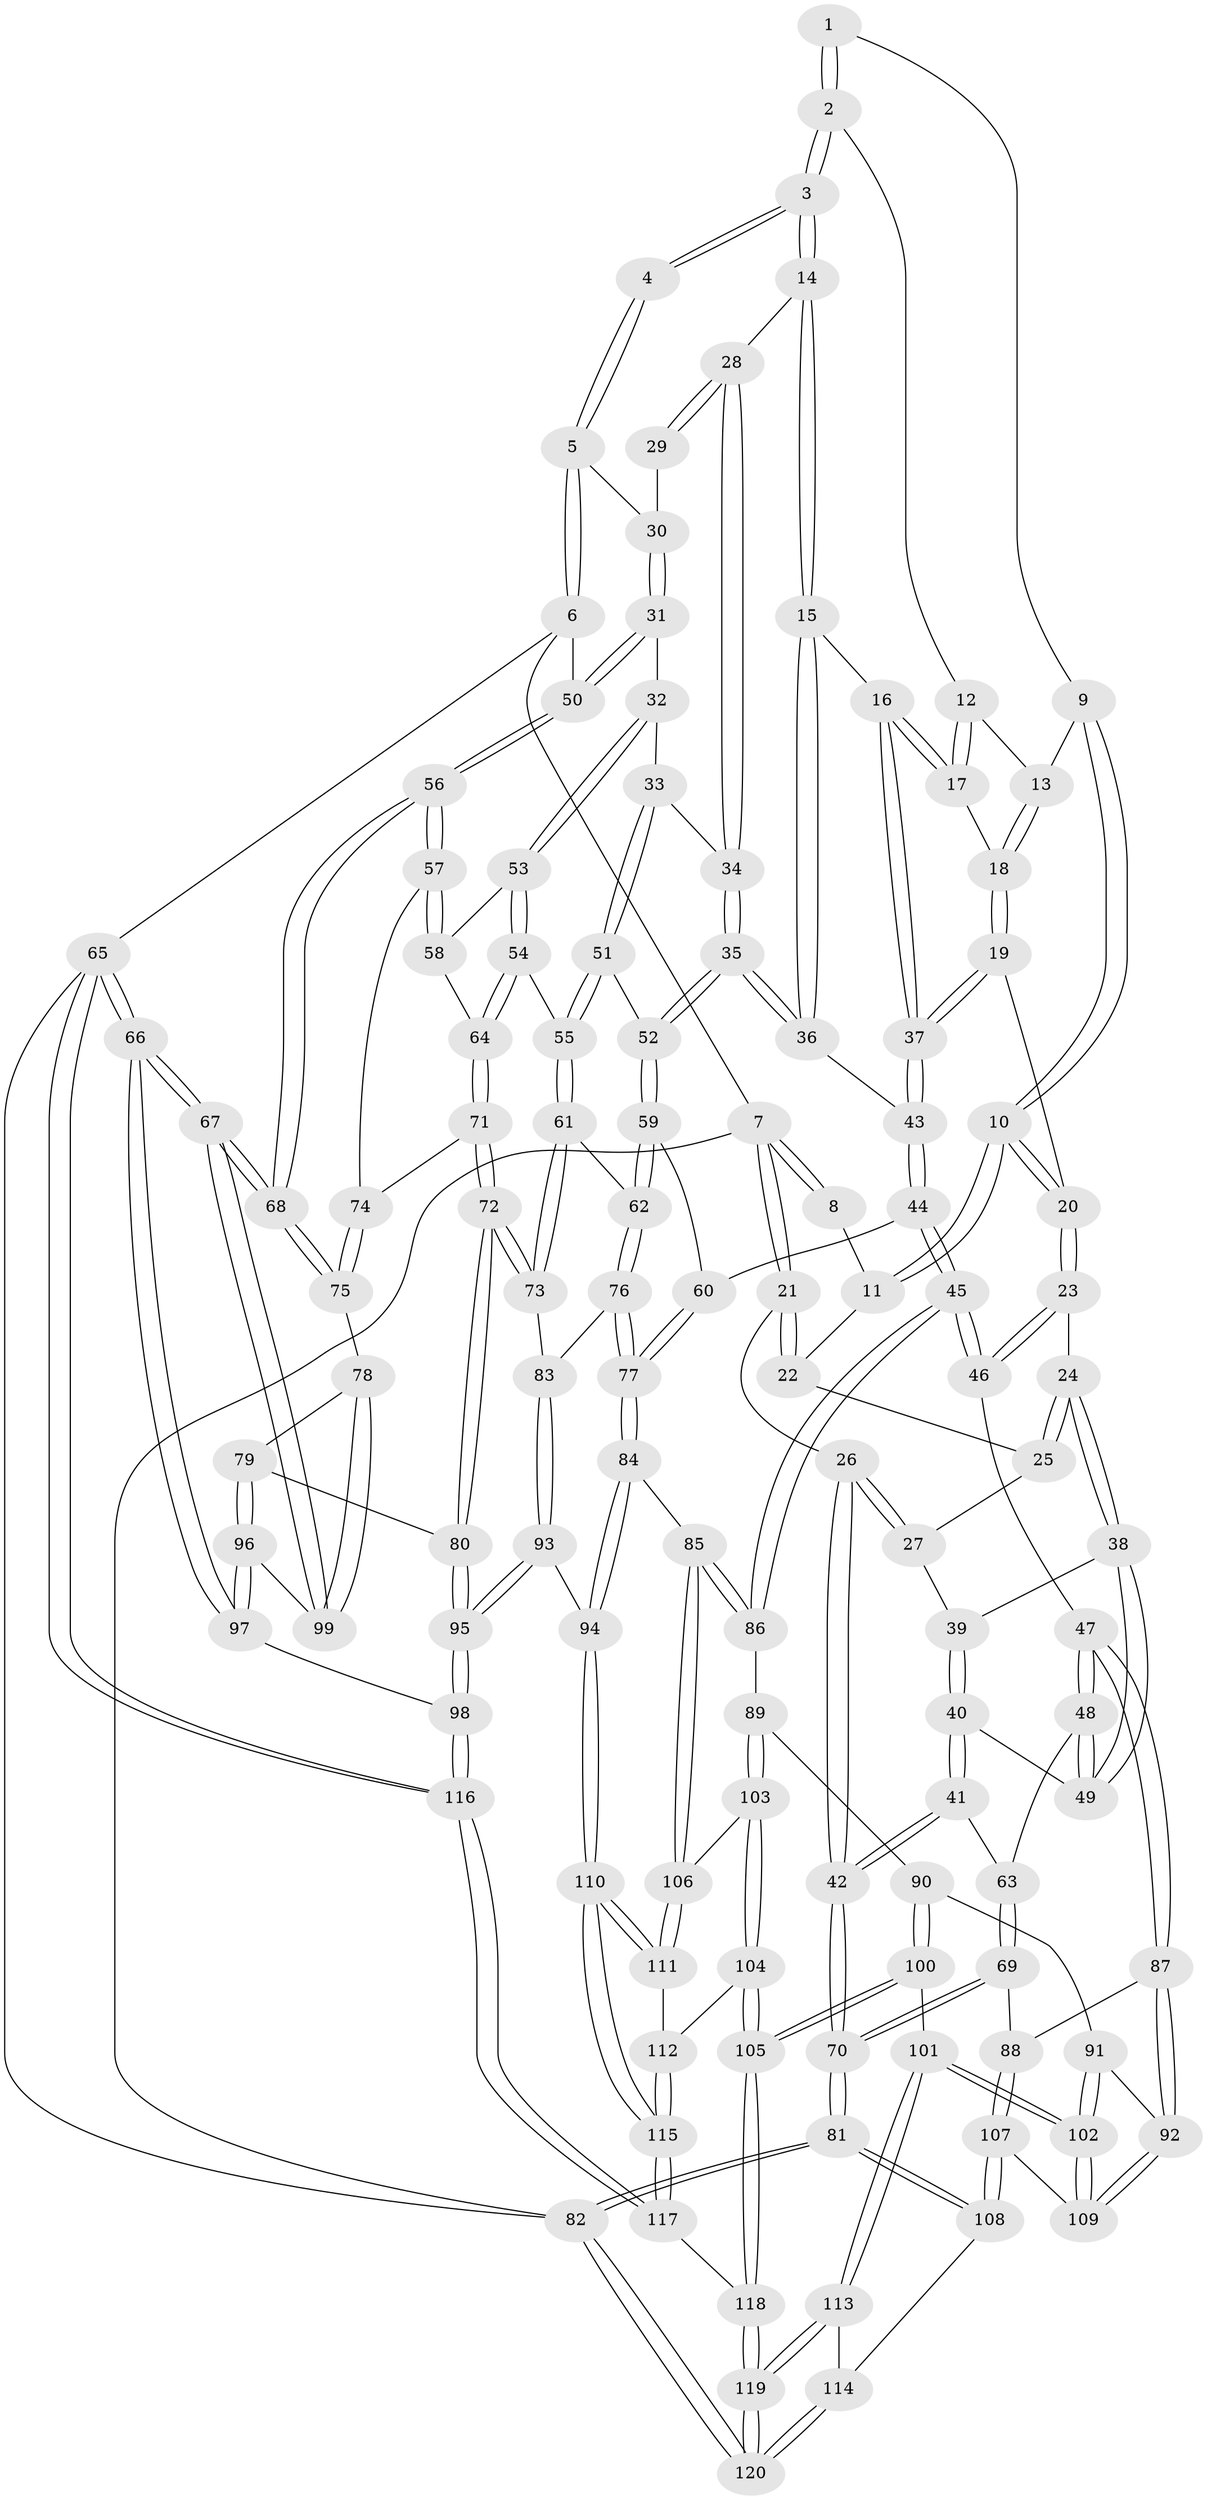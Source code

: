 // coarse degree distribution, {4: 0.4507042253521127, 6: 0.08450704225352113, 5: 0.36619718309859156, 3: 0.08450704225352113, 2: 0.014084507042253521}
// Generated by graph-tools (version 1.1) at 2025/42/03/06/25 10:42:35]
// undirected, 120 vertices, 297 edges
graph export_dot {
graph [start="1"]
  node [color=gray90,style=filled];
  1 [pos="+0.3485658393207317+0"];
  2 [pos="+0.508712295214733+0"];
  3 [pos="+0.671139982820272+0"];
  4 [pos="+1+0"];
  5 [pos="+1+0"];
  6 [pos="+1+0"];
  7 [pos="+0+0"];
  8 [pos="+0.2098907261790797+0"];
  9 [pos="+0.3427070514079478+0.007384863418116111"];
  10 [pos="+0.2499370399017607+0.1073329457416445"];
  11 [pos="+0.18817390413050336+0.033985754755493806"];
  12 [pos="+0.47391949860308136+0"];
  13 [pos="+0.37402137164146826+0.06517938276538424"];
  14 [pos="+0.6513701917975305+0.11199765891327139"];
  15 [pos="+0.607019789092126+0.16188450635987883"];
  16 [pos="+0.5882149963967958+0.1598055802273827"];
  17 [pos="+0.4669357956444137+0.11417728165092964"];
  18 [pos="+0.3703440321683546+0.14880220945040598"];
  19 [pos="+0.3427839895941305+0.17333423407592968"];
  20 [pos="+0.2825565374497639+0.16514597084189156"];
  21 [pos="+0+0"];
  22 [pos="+0.09126108182175464+0.08837027038420878"];
  23 [pos="+0.21412904820644424+0.23324022656348206"];
  24 [pos="+0.14395679559867586+0.24493270615668492"];
  25 [pos="+0.0803796196520289+0.1222389682849808"];
  26 [pos="+0+0.20917354526907286"];
  27 [pos="+0+0.18004526855758912"];
  28 [pos="+0.7488537388925975+0.14825361553423191"];
  29 [pos="+0.784674685299588+0.14036305643176925"];
  30 [pos="+0.8546814270045283+0.16722886570381468"];
  31 [pos="+0.9080086397454228+0.27608657598212477"];
  32 [pos="+0.8873065789016215+0.30208128830398406"];
  33 [pos="+0.8835823306848518+0.30196305014138913"];
  34 [pos="+0.7802519117229199+0.25140523918939917"];
  35 [pos="+0.6353062250080035+0.3291630839762872"];
  36 [pos="+0.6175006867874643+0.29892108323578126"];
  37 [pos="+0.4013153073863675+0.2749911389251851"];
  38 [pos="+0.13968795233471704+0.2488325252970906"];
  39 [pos="+0.043220196115064516+0.2260425120371019"];
  40 [pos="+0+0.36393780127836833"];
  41 [pos="+0+0.39074326635336626"];
  42 [pos="+0+0.3929634510823202"];
  43 [pos="+0.40915528400233725+0.3103410875247036"];
  44 [pos="+0.35424766029127674+0.4821444439421573"];
  45 [pos="+0.32568041338311227+0.4971316514910313"];
  46 [pos="+0.3056928077029181+0.49650576635275595"];
  47 [pos="+0.2635371378522993+0.5084086738065917"];
  48 [pos="+0.2585053651992917+0.5061843743769606"];
  49 [pos="+0.10305791436761702+0.31783234852242076"];
  50 [pos="+1+0.06275989758940227"];
  51 [pos="+0.7274016447538546+0.3821239758633828"];
  52 [pos="+0.6359008293176169+0.33207853878068555"];
  53 [pos="+0.915127069087925+0.41985992851307796"];
  54 [pos="+0.8196125669871773+0.48432281934728305"];
  55 [pos="+0.781089583969537+0.49429129240142217"];
  56 [pos="+1+0.4879335817300321"];
  57 [pos="+1+0.478484157117094"];
  58 [pos="+0.930563812110683+0.4284822719334711"];
  59 [pos="+0.6139507019517512+0.3738983212846736"];
  60 [pos="+0.46728790387548824+0.49433182803402725"];
  61 [pos="+0.770963674061174+0.5093658718131914"];
  62 [pos="+0.6782491443683498+0.562602288494328"];
  63 [pos="+0.09792756603544599+0.48485324755067216"];
  64 [pos="+0.892068728627847+0.5640994889373863"];
  65 [pos="+1+1"];
  66 [pos="+1+1"];
  67 [pos="+1+0.990396563635897"];
  68 [pos="+1+0.7145694866323389"];
  69 [pos="+0+0.6458730915917877"];
  70 [pos="+0+0.6620876057385674"];
  71 [pos="+0.9092244529335165+0.5866437646087636"];
  72 [pos="+0.8730479265145504+0.6466468361815"];
  73 [pos="+0.8447941645563867+0.6432718716396535"];
  74 [pos="+0.9410314850171115+0.5715697728034353"];
  75 [pos="+1+0.6856558512696852"];
  76 [pos="+0.6629662872419154+0.582494306115467"];
  77 [pos="+0.6147173953935673+0.6183501015260062"];
  78 [pos="+0.9304432803884902+0.6967779130650912"];
  79 [pos="+0.9243581736745602+0.6955913061420897"];
  80 [pos="+0.885490426256688+0.6620612280634444"];
  81 [pos="+0+1"];
  82 [pos="+0+1"];
  83 [pos="+0.8057312176513098+0.6652731470039789"];
  84 [pos="+0.6114731254577105+0.6448844979004524"];
  85 [pos="+0.522434336036497+0.7033298213832186"];
  86 [pos="+0.3840242659991652+0.6698061155417397"];
  87 [pos="+0.2547198594513347+0.522272644581683"];
  88 [pos="+0.10673508040522103+0.6711606595823887"];
  89 [pos="+0.3809851117112355+0.6803686456462681"];
  90 [pos="+0.35000224671186375+0.7099827314408524"];
  91 [pos="+0.3320021458611017+0.7224493471336347"];
  92 [pos="+0.2478375607137514+0.7354364853310169"];
  93 [pos="+0.7217813259609948+0.8119313676143601"];
  94 [pos="+0.7115747490010735+0.8104063963969844"];
  95 [pos="+0.7785569676379042+0.8443270977886581"];
  96 [pos="+0.8505565165601056+0.8213005809477892"];
  97 [pos="+0.8240264163624366+0.8352026447866476"];
  98 [pos="+0.7824423168960823+0.8470787080214484"];
  99 [pos="+0.9581782373607004+0.8154763161842453"];
  100 [pos="+0.3478681222270244+0.8798646738941613"];
  101 [pos="+0.32952524120921206+0.8813101799136129"];
  102 [pos="+0.2969978000568416+0.8316391150080514"];
  103 [pos="+0.4196755070795281+0.8067745946464597"];
  104 [pos="+0.4068345579420143+0.8682085225593378"];
  105 [pos="+0.39399277324910753+0.8805321508866424"];
  106 [pos="+0.5134346861395636+0.7428028707425895"];
  107 [pos="+0.1458870043530277+0.778568068417127"];
  108 [pos="+0.1310787496552289+0.8087347393439606"];
  109 [pos="+0.22155568400984707+0.7708627120144292"];
  110 [pos="+0.6218692542420217+0.8737894611405438"];
  111 [pos="+0.5492304533587271+0.844332719976042"];
  112 [pos="+0.46665155236007066+0.8625523100403407"];
  113 [pos="+0.3050408945439337+0.9040140871523907"];
  114 [pos="+0.22069793397226886+0.966126885134633"];
  115 [pos="+0.5848925981499523+1"];
  116 [pos="+0.9091972324605555+1"];
  117 [pos="+0.5491373029227546+1"];
  118 [pos="+0.5460738034395832+1"];
  119 [pos="+0.45951098944347274+1"];
  120 [pos="+0.061659053171404334+1"];
  1 -- 2;
  1 -- 2;
  1 -- 9;
  2 -- 3;
  2 -- 3;
  2 -- 12;
  3 -- 4;
  3 -- 4;
  3 -- 14;
  3 -- 14;
  4 -- 5;
  4 -- 5;
  5 -- 6;
  5 -- 6;
  5 -- 30;
  6 -- 7;
  6 -- 50;
  6 -- 65;
  7 -- 8;
  7 -- 8;
  7 -- 21;
  7 -- 21;
  7 -- 82;
  8 -- 11;
  9 -- 10;
  9 -- 10;
  9 -- 13;
  10 -- 11;
  10 -- 11;
  10 -- 20;
  10 -- 20;
  11 -- 22;
  12 -- 13;
  12 -- 17;
  12 -- 17;
  13 -- 18;
  13 -- 18;
  14 -- 15;
  14 -- 15;
  14 -- 28;
  15 -- 16;
  15 -- 36;
  15 -- 36;
  16 -- 17;
  16 -- 17;
  16 -- 37;
  16 -- 37;
  17 -- 18;
  18 -- 19;
  18 -- 19;
  19 -- 20;
  19 -- 37;
  19 -- 37;
  20 -- 23;
  20 -- 23;
  21 -- 22;
  21 -- 22;
  21 -- 26;
  22 -- 25;
  23 -- 24;
  23 -- 46;
  23 -- 46;
  24 -- 25;
  24 -- 25;
  24 -- 38;
  24 -- 38;
  25 -- 27;
  26 -- 27;
  26 -- 27;
  26 -- 42;
  26 -- 42;
  27 -- 39;
  28 -- 29;
  28 -- 29;
  28 -- 34;
  28 -- 34;
  29 -- 30;
  30 -- 31;
  30 -- 31;
  31 -- 32;
  31 -- 50;
  31 -- 50;
  32 -- 33;
  32 -- 53;
  32 -- 53;
  33 -- 34;
  33 -- 51;
  33 -- 51;
  34 -- 35;
  34 -- 35;
  35 -- 36;
  35 -- 36;
  35 -- 52;
  35 -- 52;
  36 -- 43;
  37 -- 43;
  37 -- 43;
  38 -- 39;
  38 -- 49;
  38 -- 49;
  39 -- 40;
  39 -- 40;
  40 -- 41;
  40 -- 41;
  40 -- 49;
  41 -- 42;
  41 -- 42;
  41 -- 63;
  42 -- 70;
  42 -- 70;
  43 -- 44;
  43 -- 44;
  44 -- 45;
  44 -- 45;
  44 -- 60;
  45 -- 46;
  45 -- 46;
  45 -- 86;
  45 -- 86;
  46 -- 47;
  47 -- 48;
  47 -- 48;
  47 -- 87;
  47 -- 87;
  48 -- 49;
  48 -- 49;
  48 -- 63;
  50 -- 56;
  50 -- 56;
  51 -- 52;
  51 -- 55;
  51 -- 55;
  52 -- 59;
  52 -- 59;
  53 -- 54;
  53 -- 54;
  53 -- 58;
  54 -- 55;
  54 -- 64;
  54 -- 64;
  55 -- 61;
  55 -- 61;
  56 -- 57;
  56 -- 57;
  56 -- 68;
  56 -- 68;
  57 -- 58;
  57 -- 58;
  57 -- 74;
  58 -- 64;
  59 -- 60;
  59 -- 62;
  59 -- 62;
  60 -- 77;
  60 -- 77;
  61 -- 62;
  61 -- 73;
  61 -- 73;
  62 -- 76;
  62 -- 76;
  63 -- 69;
  63 -- 69;
  64 -- 71;
  64 -- 71;
  65 -- 66;
  65 -- 66;
  65 -- 116;
  65 -- 116;
  65 -- 82;
  66 -- 67;
  66 -- 67;
  66 -- 97;
  66 -- 97;
  67 -- 68;
  67 -- 68;
  67 -- 99;
  67 -- 99;
  68 -- 75;
  68 -- 75;
  69 -- 70;
  69 -- 70;
  69 -- 88;
  70 -- 81;
  70 -- 81;
  71 -- 72;
  71 -- 72;
  71 -- 74;
  72 -- 73;
  72 -- 73;
  72 -- 80;
  72 -- 80;
  73 -- 83;
  74 -- 75;
  74 -- 75;
  75 -- 78;
  76 -- 77;
  76 -- 77;
  76 -- 83;
  77 -- 84;
  77 -- 84;
  78 -- 79;
  78 -- 99;
  78 -- 99;
  79 -- 80;
  79 -- 96;
  79 -- 96;
  80 -- 95;
  80 -- 95;
  81 -- 82;
  81 -- 82;
  81 -- 108;
  81 -- 108;
  82 -- 120;
  82 -- 120;
  83 -- 93;
  83 -- 93;
  84 -- 85;
  84 -- 94;
  84 -- 94;
  85 -- 86;
  85 -- 86;
  85 -- 106;
  85 -- 106;
  86 -- 89;
  87 -- 88;
  87 -- 92;
  87 -- 92;
  88 -- 107;
  88 -- 107;
  89 -- 90;
  89 -- 103;
  89 -- 103;
  90 -- 91;
  90 -- 100;
  90 -- 100;
  91 -- 92;
  91 -- 102;
  91 -- 102;
  92 -- 109;
  92 -- 109;
  93 -- 94;
  93 -- 95;
  93 -- 95;
  94 -- 110;
  94 -- 110;
  95 -- 98;
  95 -- 98;
  96 -- 97;
  96 -- 97;
  96 -- 99;
  97 -- 98;
  98 -- 116;
  98 -- 116;
  100 -- 101;
  100 -- 105;
  100 -- 105;
  101 -- 102;
  101 -- 102;
  101 -- 113;
  101 -- 113;
  102 -- 109;
  102 -- 109;
  103 -- 104;
  103 -- 104;
  103 -- 106;
  104 -- 105;
  104 -- 105;
  104 -- 112;
  105 -- 118;
  105 -- 118;
  106 -- 111;
  106 -- 111;
  107 -- 108;
  107 -- 108;
  107 -- 109;
  108 -- 114;
  110 -- 111;
  110 -- 111;
  110 -- 115;
  110 -- 115;
  111 -- 112;
  112 -- 115;
  112 -- 115;
  113 -- 114;
  113 -- 119;
  113 -- 119;
  114 -- 120;
  114 -- 120;
  115 -- 117;
  115 -- 117;
  116 -- 117;
  116 -- 117;
  117 -- 118;
  118 -- 119;
  118 -- 119;
  119 -- 120;
  119 -- 120;
}
